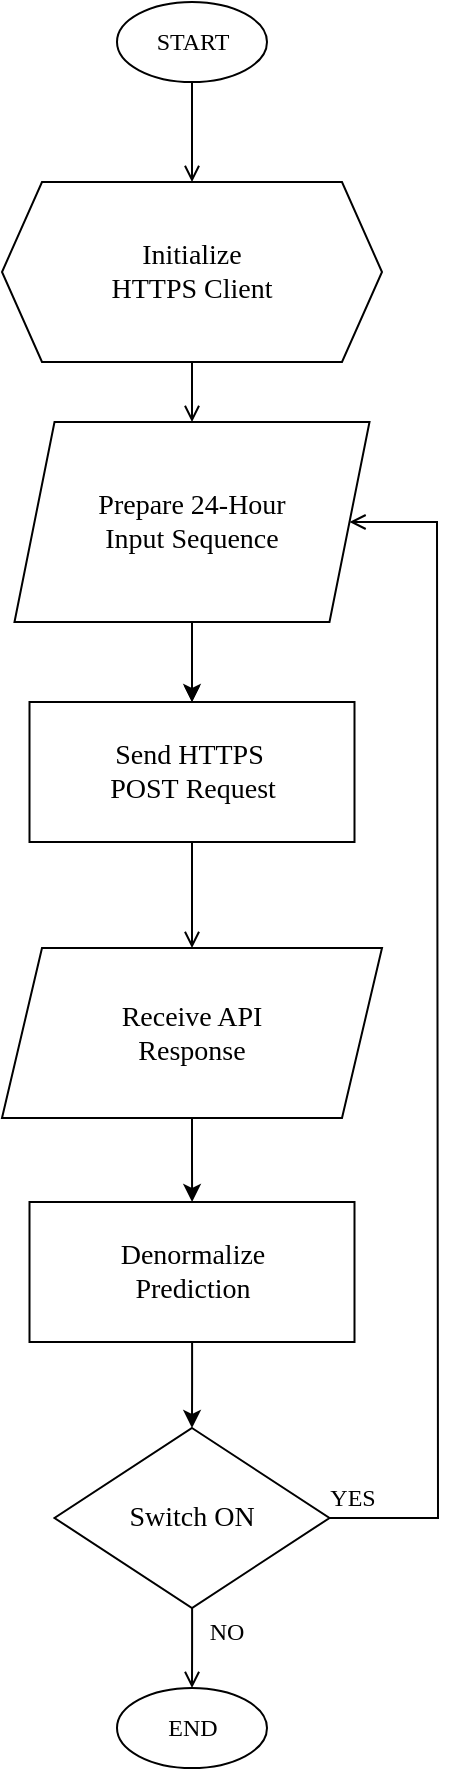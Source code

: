 <mxfile version="27.2.0">
  <diagram name="Page-1" id="2GFnNqMykJW-lQz7iASZ">
    <mxGraphModel dx="1320" dy="555" grid="1" gridSize="10" guides="1" tooltips="1" connect="1" arrows="1" fold="1" page="1" pageScale="1" pageWidth="850" pageHeight="1100" math="0" shadow="0">
      <root>
        <mxCell id="0" />
        <mxCell id="1" parent="0" />
        <mxCell id="R_LKt-H6HnUxROUlf7M2-1" value="&lt;font face=&quot;Times New Roman&quot;&gt;START&lt;/font&gt;" style="ellipse;whiteSpace=wrap;html=1;" vertex="1" parent="1">
          <mxGeometry x="237.5" y="70" width="75" height="40" as="geometry" />
        </mxCell>
        <mxCell id="R_LKt-H6HnUxROUlf7M2-17" value="" style="edgeStyle=orthogonalEdgeStyle;rounded=0;orthogonalLoop=1;jettySize=auto;html=1;" edge="1" parent="1" source="R_LKt-H6HnUxROUlf7M2-2" target="R_LKt-H6HnUxROUlf7M2-10">
          <mxGeometry relative="1" as="geometry" />
        </mxCell>
        <mxCell id="R_LKt-H6HnUxROUlf7M2-2" value="&lt;div style=&quot;&quot;&gt;&lt;font style=&quot;font-size: 14px;&quot; face=&quot;Times New Roman&quot;&gt;&lt;span style=&quot;text-wrap-mode: nowrap;&quot;&gt;P&lt;/span&gt;repare 24-Hour Input&amp;nbsp;&lt;/font&gt;&lt;span style=&quot;font-size: 14px; font-family: &amp;quot;Times New Roman&amp;quot;; background-color: transparent; color: light-dark(rgb(0, 0, 0), rgb(255, 255, 255));&quot;&gt;Sequence&lt;/span&gt;&lt;/div&gt;" style="shape=parallelogram;perimeter=parallelogramPerimeter;whiteSpace=wrap;html=1;fixedSize=1;" vertex="1" parent="1">
          <mxGeometry x="186.25" y="280" width="177.5" height="100" as="geometry" />
        </mxCell>
        <mxCell id="R_LKt-H6HnUxROUlf7M2-19" value="" style="edgeStyle=orthogonalEdgeStyle;rounded=0;orthogonalLoop=1;jettySize=auto;html=1;" edge="1" parent="1" source="R_LKt-H6HnUxROUlf7M2-4" target="R_LKt-H6HnUxROUlf7M2-18">
          <mxGeometry relative="1" as="geometry" />
        </mxCell>
        <mxCell id="R_LKt-H6HnUxROUlf7M2-4" value="&lt;div style=&quot;text-wrap-mode: nowrap;&quot;&gt;&lt;span style=&quot;background-color: transparent; color: light-dark(rgb(0, 0, 0), rgb(255, 255, 255)); font-family: &amp;quot;Times New Roman&amp;quot;; font-size: 14px;&quot;&gt;Receive API&lt;/span&gt;&lt;/div&gt;&lt;div style=&quot;text-wrap-mode: nowrap;&quot;&gt;&lt;span style=&quot;background-color: transparent; color: light-dark(rgb(0, 0, 0), rgb(255, 255, 255)); font-family: &amp;quot;Times New Roman&amp;quot;; font-size: 14px;&quot;&gt;Response&lt;/span&gt;&lt;/div&gt;" style="shape=parallelogram;perimeter=parallelogramPerimeter;whiteSpace=wrap;html=1;fixedSize=1;" vertex="1" parent="1">
          <mxGeometry x="180" y="543" width="190" height="85" as="geometry" />
        </mxCell>
        <mxCell id="R_LKt-H6HnUxROUlf7M2-5" value="&lt;font face=&quot;Times New Roman&quot;&gt;END&lt;/font&gt;" style="ellipse;whiteSpace=wrap;html=1;" vertex="1" parent="1">
          <mxGeometry x="237.5" y="913" width="75" height="40" as="geometry" />
        </mxCell>
        <mxCell id="R_LKt-H6HnUxROUlf7M2-6" value="" style="endArrow=open;html=1;rounded=0;exitX=1;exitY=0.5;exitDx=0;exitDy=0;entryX=1;entryY=0.5;entryDx=0;entryDy=0;endFill=0;exitPerimeter=0;" edge="1" parent="1" source="R_LKt-H6HnUxROUlf7M2-8" target="R_LKt-H6HnUxROUlf7M2-2">
          <mxGeometry width="50" height="50" relative="1" as="geometry">
            <mxPoint x="427.5" y="360" as="sourcePoint" />
            <mxPoint x="477.5" y="310" as="targetPoint" />
            <Array as="points">
              <mxPoint x="398" y="828" />
              <mxPoint x="397.5" y="330" />
            </Array>
          </mxGeometry>
        </mxCell>
        <mxCell id="R_LKt-H6HnUxROUlf7M2-7" value="" style="edgeStyle=orthogonalEdgeStyle;rounded=0;orthogonalLoop=1;jettySize=auto;html=1;endArrow=open;endFill=0;" edge="1" parent="1" source="R_LKt-H6HnUxROUlf7M2-8" target="R_LKt-H6HnUxROUlf7M2-5">
          <mxGeometry relative="1" as="geometry" />
        </mxCell>
        <mxCell id="R_LKt-H6HnUxROUlf7M2-8" value="&lt;font style=&quot;font-size: 14px;&quot; face=&quot;Times New Roman&quot;&gt;Switch ON&lt;/font&gt;" style="strokeWidth=1;html=1;shape=mxgraph.flowchart.decision;whiteSpace=wrap;" vertex="1" parent="1">
          <mxGeometry x="206.25" y="783" width="137.5" height="90" as="geometry" />
        </mxCell>
        <mxCell id="R_LKt-H6HnUxROUlf7M2-9" value="&lt;h6&gt;&lt;span style=&quot;color: light-dark(rgb(0, 0, 0), rgb(255, 255, 255)); font-weight: normal;&quot;&gt;&lt;font style=&quot;font-size: 12px;&quot; face=&quot;Times New Roman&quot;&gt;NO&lt;/font&gt;&lt;/span&gt;&lt;/h6&gt;&lt;div&gt;&lt;/div&gt;" style="text;html=1;align=center;verticalAlign=middle;resizable=0;points=[];autosize=1;strokeColor=none;fillColor=none;" vertex="1" parent="1">
          <mxGeometry x="271.5" y="850" width="40" height="70" as="geometry" />
        </mxCell>
        <mxCell id="R_LKt-H6HnUxROUlf7M2-10" value="&lt;div style=&quot;text-wrap-mode: nowrap;&quot;&gt;&lt;span style=&quot;font-size: 14px; font-family: &amp;quot;Times New Roman&amp;quot;; background-color: transparent; color: light-dark(rgb(0, 0, 0), rgb(255, 255, 255));&quot;&gt;Send HTTPS&amp;nbsp;&lt;/span&gt;&lt;/div&gt;&lt;div style=&quot;text-wrap-mode: nowrap;&quot;&gt;&lt;span style=&quot;font-size: 14px; font-family: &amp;quot;Times New Roman&amp;quot;; background-color: transparent; color: light-dark(rgb(0, 0, 0), rgb(255, 255, 255));&quot;&gt;POST&amp;nbsp;&lt;/span&gt;&lt;span style=&quot;background-color: transparent; color: light-dark(rgb(0, 0, 0), rgb(255, 255, 255)); font-family: &amp;quot;Times New Roman&amp;quot;; font-size: 14px;&quot;&gt;Request&lt;/span&gt;&lt;/div&gt;" style="rounded=0;whiteSpace=wrap;html=1;" vertex="1" parent="1">
          <mxGeometry x="193.75" y="420" width="162.5" height="70" as="geometry" />
        </mxCell>
        <mxCell id="R_LKt-H6HnUxROUlf7M2-11" value="" style="edgeStyle=orthogonalEdgeStyle;rounded=0;orthogonalLoop=1;jettySize=auto;html=1;endArrow=open;endFill=0;exitX=0.5;exitY=1;exitDx=0;exitDy=0;entryX=0.5;entryY=0;entryDx=0;entryDy=0;" edge="1" parent="1" source="R_LKt-H6HnUxROUlf7M2-10" target="R_LKt-H6HnUxROUlf7M2-4">
          <mxGeometry relative="1" as="geometry">
            <mxPoint x="267.5" y="500" as="sourcePoint" />
            <mxPoint x="275.5" y="520" as="targetPoint" />
          </mxGeometry>
        </mxCell>
        <mxCell id="R_LKt-H6HnUxROUlf7M2-12" value="&lt;h6&gt;&lt;span style=&quot;color: light-dark(rgb(0, 0, 0), rgb(255, 255, 255)); font-weight: normal;&quot;&gt;&lt;font style=&quot;font-size: 12px;&quot; face=&quot;Times New Roman&quot;&gt;YES&lt;/font&gt;&lt;/span&gt;&lt;/h6&gt;&lt;div&gt;&lt;/div&gt;" style="text;html=1;align=center;verticalAlign=middle;resizable=0;points=[];autosize=1;strokeColor=none;fillColor=none;" vertex="1" parent="1">
          <mxGeometry x="330" y="783" width="50" height="70" as="geometry" />
        </mxCell>
        <mxCell id="R_LKt-H6HnUxROUlf7M2-13" value="" style="edgeStyle=orthogonalEdgeStyle;rounded=0;orthogonalLoop=1;jettySize=auto;html=1;endArrow=open;endFill=0;exitX=0.5;exitY=1;exitDx=0;exitDy=0;entryX=0.5;entryY=0;entryDx=0;entryDy=0;" edge="1" parent="1" source="R_LKt-H6HnUxROUlf7M2-2" target="R_LKt-H6HnUxROUlf7M2-10">
          <mxGeometry relative="1" as="geometry">
            <mxPoint x="267.5" y="530" as="sourcePoint" />
            <mxPoint x="267.5" y="583" as="targetPoint" />
          </mxGeometry>
        </mxCell>
        <mxCell id="R_LKt-H6HnUxROUlf7M2-14" value="" style="edgeStyle=orthogonalEdgeStyle;rounded=0;orthogonalLoop=1;jettySize=auto;html=1;endArrow=open;endFill=0;exitX=0.5;exitY=1;exitDx=0;exitDy=0;entryX=0.5;entryY=0;entryDx=0;entryDy=0;" edge="1" parent="1" source="R_LKt-H6HnUxROUlf7M2-15" target="R_LKt-H6HnUxROUlf7M2-2">
          <mxGeometry relative="1" as="geometry">
            <mxPoint x="275" y="240" as="sourcePoint" />
            <mxPoint x="267.5" y="440" as="targetPoint" />
          </mxGeometry>
        </mxCell>
        <mxCell id="R_LKt-H6HnUxROUlf7M2-15" value="&lt;span style=&quot;color: light-dark(rgb(0, 0, 0), rgb(255, 255, 255)); text-wrap-mode: nowrap; background-color: transparent;&quot;&gt;&lt;font style=&quot;font-size: 14px;&quot; face=&quot;Times New Roman&quot;&gt;Initialize&lt;/font&gt;&lt;/span&gt;&lt;div&gt;&lt;span style=&quot;color: light-dark(rgb(0, 0, 0), rgb(255, 255, 255)); text-wrap-mode: nowrap; background-color: transparent;&quot;&gt;&lt;font style=&quot;font-size: 14px;&quot; face=&quot;Times New Roman&quot;&gt;HTTPS&amp;nbsp;&lt;/font&gt;&lt;/span&gt;&lt;span style=&quot;font-size: 14px; font-family: &amp;quot;Times New Roman&amp;quot;; background-color: transparent; color: light-dark(rgb(0, 0, 0), rgb(255, 255, 255)); text-wrap-mode: nowrap;&quot;&gt;Client&lt;/span&gt;&lt;/div&gt;" style="shape=hexagon;perimeter=hexagonPerimeter2;whiteSpace=wrap;html=1;fixedSize=1;" vertex="1" parent="1">
          <mxGeometry x="180" y="160" width="190" height="90" as="geometry" />
        </mxCell>
        <mxCell id="R_LKt-H6HnUxROUlf7M2-16" value="" style="edgeStyle=orthogonalEdgeStyle;rounded=0;orthogonalLoop=1;jettySize=auto;html=1;endArrow=open;endFill=0;exitX=0.5;exitY=1;exitDx=0;exitDy=0;entryX=0.5;entryY=0;entryDx=0;entryDy=0;" edge="1" parent="1" source="R_LKt-H6HnUxROUlf7M2-1" target="R_LKt-H6HnUxROUlf7M2-15">
          <mxGeometry relative="1" as="geometry">
            <mxPoint x="267.5" y="240" as="sourcePoint" />
            <mxPoint x="267.5" y="280" as="targetPoint" />
          </mxGeometry>
        </mxCell>
        <mxCell id="R_LKt-H6HnUxROUlf7M2-21" value="" style="edgeStyle=orthogonalEdgeStyle;rounded=0;orthogonalLoop=1;jettySize=auto;html=1;entryX=0.5;entryY=0;entryDx=0;entryDy=0;entryPerimeter=0;" edge="1" parent="1" source="R_LKt-H6HnUxROUlf7M2-18" target="R_LKt-H6HnUxROUlf7M2-8">
          <mxGeometry relative="1" as="geometry" />
        </mxCell>
        <mxCell id="R_LKt-H6HnUxROUlf7M2-18" value="&lt;div style=&quot;text-wrap-mode: nowrap;&quot;&gt;&lt;font face=&quot;Times New Roman&quot;&gt;&lt;span style=&quot;font-size: 14px;&quot;&gt;Denormalize&lt;/span&gt;&lt;/font&gt;&lt;/div&gt;&lt;div style=&quot;text-wrap-mode: nowrap;&quot;&gt;&lt;font face=&quot;Times New Roman&quot;&gt;&lt;span style=&quot;font-size: 14px;&quot;&gt;Prediction&lt;/span&gt;&lt;/font&gt;&lt;/div&gt;" style="rounded=0;whiteSpace=wrap;html=1;" vertex="1" parent="1">
          <mxGeometry x="193.75" y="670" width="162.5" height="70" as="geometry" />
        </mxCell>
      </root>
    </mxGraphModel>
  </diagram>
</mxfile>
